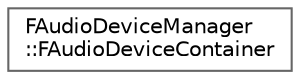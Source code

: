 digraph "Graphical Class Hierarchy"
{
 // INTERACTIVE_SVG=YES
 // LATEX_PDF_SIZE
  bgcolor="transparent";
  edge [fontname=Helvetica,fontsize=10,labelfontname=Helvetica,labelfontsize=10];
  node [fontname=Helvetica,fontsize=10,shape=box,height=0.2,width=0.4];
  rankdir="LR";
  Node0 [id="Node000000",label="FAudioDeviceManager\l::FAudioDeviceContainer",height=0.2,width=0.4,color="grey40", fillcolor="white", style="filled",URL="$dd/de3/structFAudioDeviceManager_1_1FAudioDeviceContainer.html",tooltip=" "];
}
